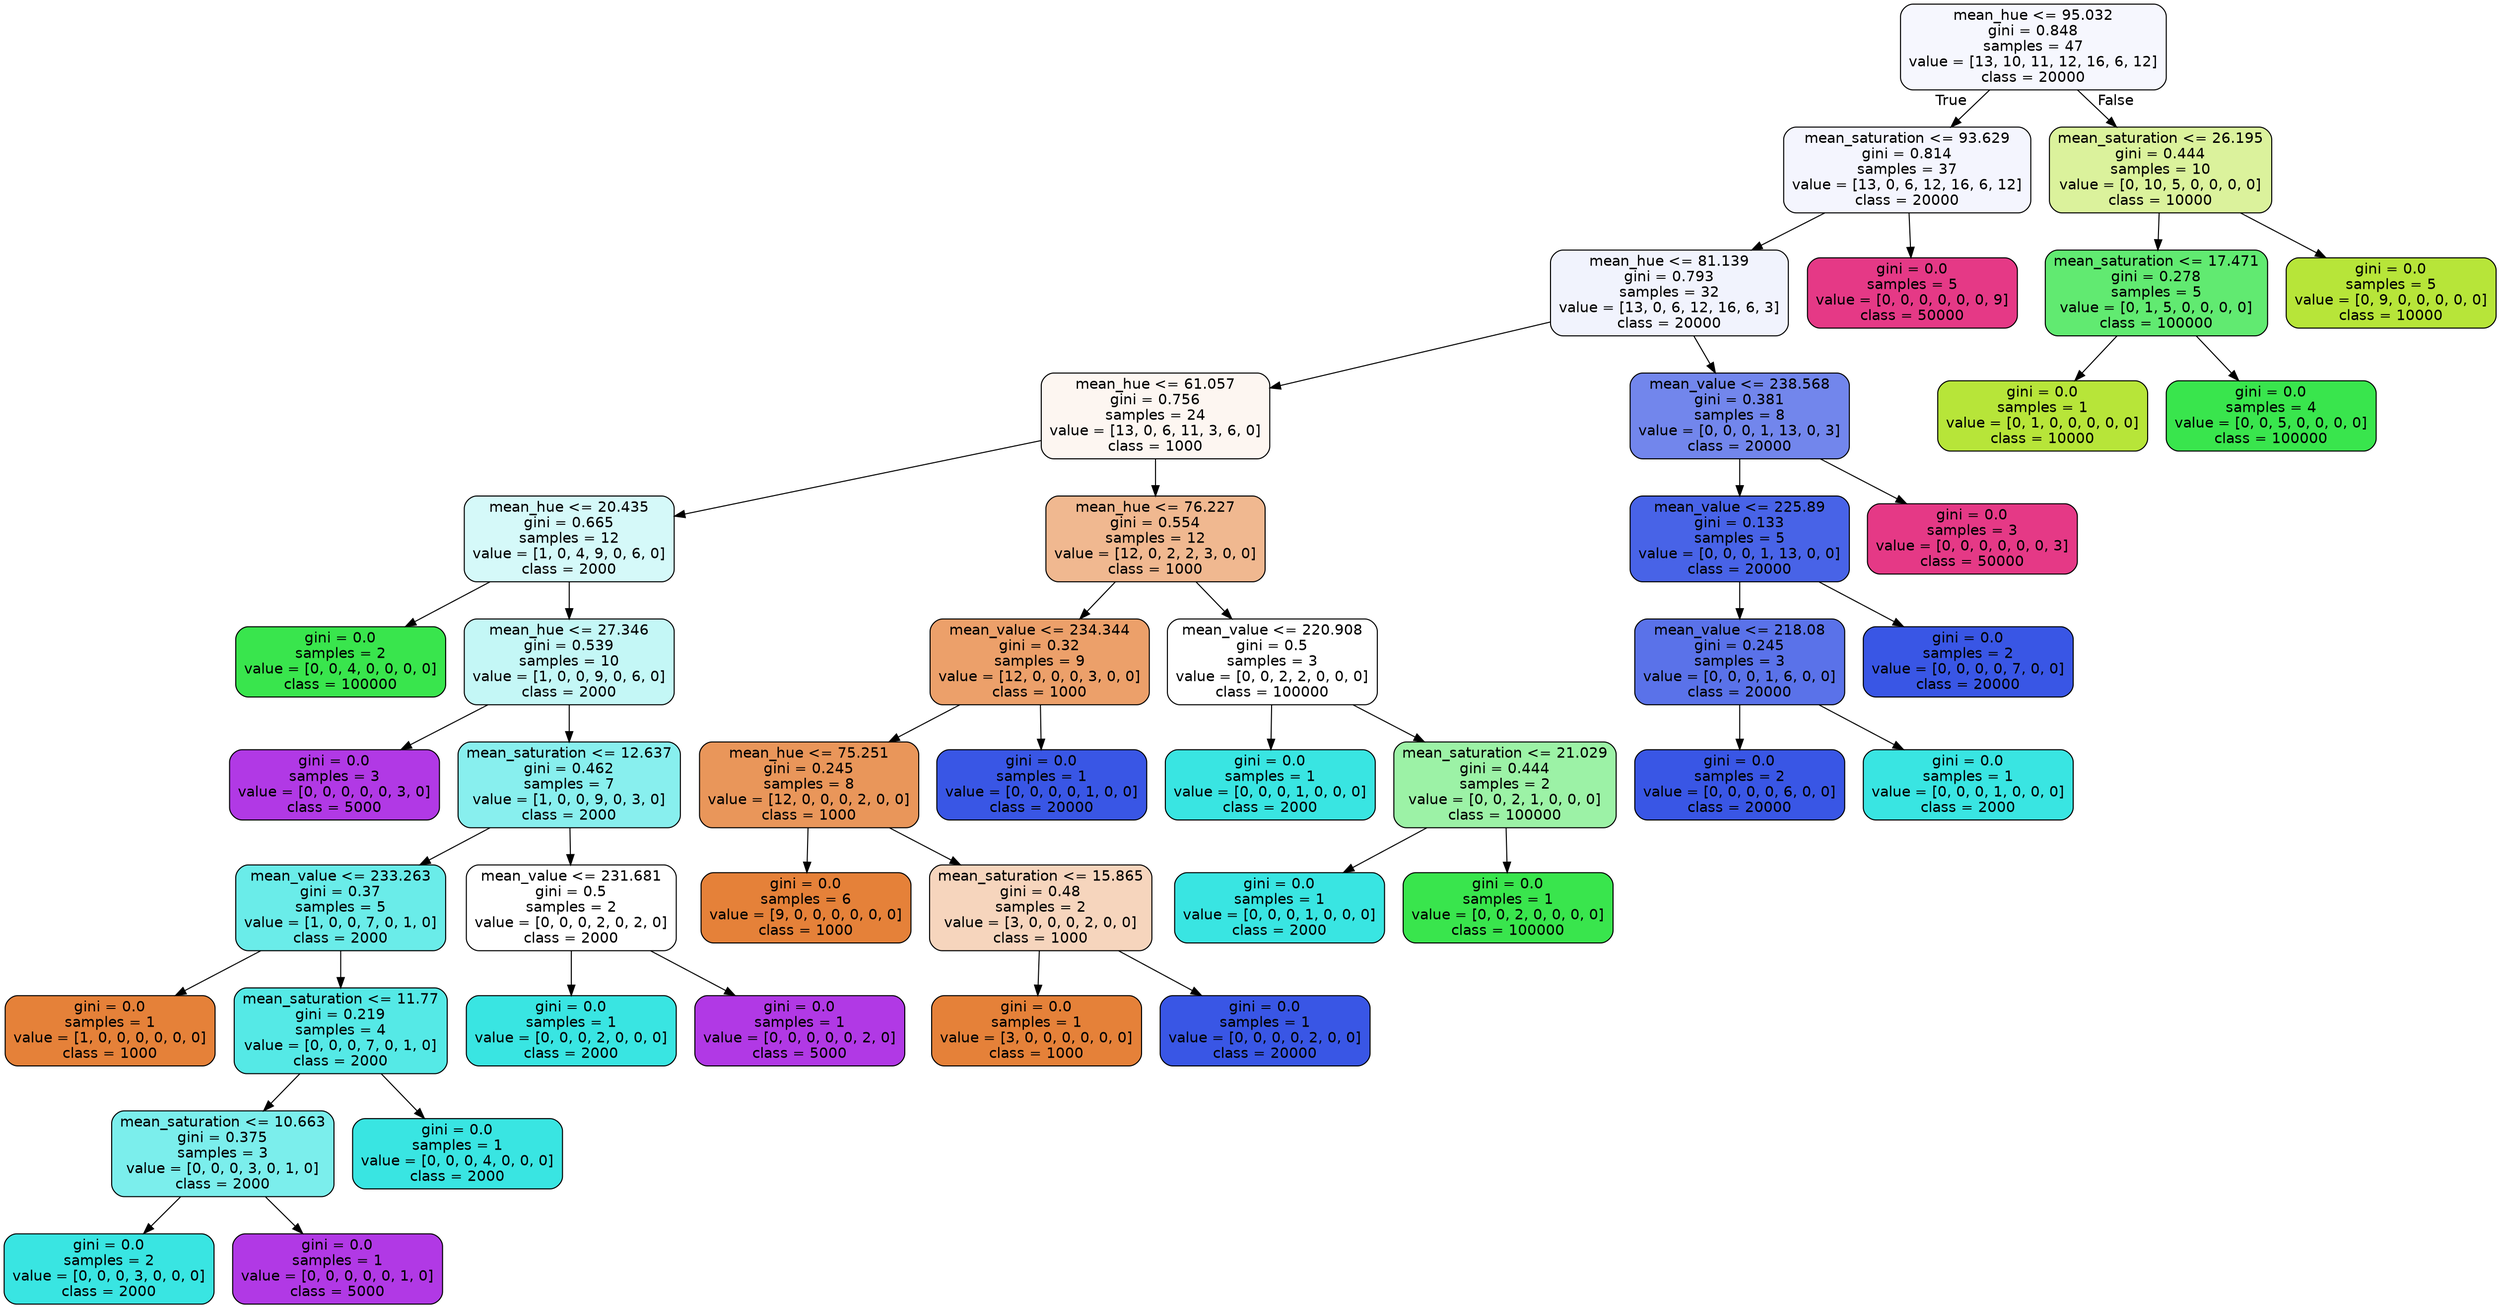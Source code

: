 digraph Tree {
node [shape=box, style="filled, rounded", color="black", fontname="helvetica"] ;
edge [fontname="helvetica"] ;
0 [label="mean_hue <= 95.032\ngini = 0.848\nsamples = 47\nvalue = [13, 10, 11, 12, 16, 6, 12]\nclass = 20000", fillcolor="#f6f7fe"] ;
1 [label="mean_saturation <= 93.629\ngini = 0.814\nsamples = 37\nvalue = [13, 0, 6, 12, 16, 6, 12]\nclass = 20000", fillcolor="#f4f5fe"] ;
0 -> 1 [labeldistance=2.5, labelangle=45, headlabel="True"] ;
2 [label="mean_hue <= 81.139\ngini = 0.793\nsamples = 32\nvalue = [13, 0, 6, 12, 16, 6, 3]\nclass = 20000", fillcolor="#f1f3fd"] ;
1 -> 2 ;
3 [label="mean_hue <= 61.057\ngini = 0.756\nsamples = 24\nvalue = [13, 0, 6, 11, 3, 6, 0]\nclass = 1000", fillcolor="#fdf6f1"] ;
2 -> 3 ;
4 [label="mean_hue <= 20.435\ngini = 0.665\nsamples = 12\nvalue = [1, 0, 4, 9, 0, 6, 0]\nclass = 2000", fillcolor="#d5f9f9"] ;
3 -> 4 ;
5 [label="gini = 0.0\nsamples = 2\nvalue = [0, 0, 4, 0, 0, 0, 0]\nclass = 100000", fillcolor="#39e54d"] ;
4 -> 5 ;
6 [label="mean_hue <= 27.346\ngini = 0.539\nsamples = 10\nvalue = [1, 0, 0, 9, 0, 6, 0]\nclass = 2000", fillcolor="#c4f7f6"] ;
4 -> 6 ;
7 [label="gini = 0.0\nsamples = 3\nvalue = [0, 0, 0, 0, 0, 3, 0]\nclass = 5000", fillcolor="#b139e5"] ;
6 -> 7 ;
8 [label="mean_saturation <= 12.637\ngini = 0.462\nsamples = 7\nvalue = [1, 0, 0, 9, 0, 3, 0]\nclass = 2000", fillcolor="#88efee"] ;
6 -> 8 ;
9 [label="mean_value <= 233.263\ngini = 0.37\nsamples = 5\nvalue = [1, 0, 0, 7, 0, 1, 0]\nclass = 2000", fillcolor="#6aece9"] ;
8 -> 9 ;
10 [label="gini = 0.0\nsamples = 1\nvalue = [1, 0, 0, 0, 0, 0, 0]\nclass = 1000", fillcolor="#e58139"] ;
9 -> 10 ;
11 [label="mean_saturation <= 11.77\ngini = 0.219\nsamples = 4\nvalue = [0, 0, 0, 7, 0, 1, 0]\nclass = 2000", fillcolor="#55e9e6"] ;
9 -> 11 ;
12 [label="mean_saturation <= 10.663\ngini = 0.375\nsamples = 3\nvalue = [0, 0, 0, 3, 0, 1, 0]\nclass = 2000", fillcolor="#7beeec"] ;
11 -> 12 ;
13 [label="gini = 0.0\nsamples = 2\nvalue = [0, 0, 0, 3, 0, 0, 0]\nclass = 2000", fillcolor="#39e5e2"] ;
12 -> 13 ;
14 [label="gini = 0.0\nsamples = 1\nvalue = [0, 0, 0, 0, 0, 1, 0]\nclass = 5000", fillcolor="#b139e5"] ;
12 -> 14 ;
15 [label="gini = 0.0\nsamples = 1\nvalue = [0, 0, 0, 4, 0, 0, 0]\nclass = 2000", fillcolor="#39e5e2"] ;
11 -> 15 ;
16 [label="mean_value <= 231.681\ngini = 0.5\nsamples = 2\nvalue = [0, 0, 0, 2, 0, 2, 0]\nclass = 2000", fillcolor="#ffffff"] ;
8 -> 16 ;
17 [label="gini = 0.0\nsamples = 1\nvalue = [0, 0, 0, 2, 0, 0, 0]\nclass = 2000", fillcolor="#39e5e2"] ;
16 -> 17 ;
18 [label="gini = 0.0\nsamples = 1\nvalue = [0, 0, 0, 0, 0, 2, 0]\nclass = 5000", fillcolor="#b139e5"] ;
16 -> 18 ;
19 [label="mean_hue <= 76.227\ngini = 0.554\nsamples = 12\nvalue = [12, 0, 2, 2, 3, 0, 0]\nclass = 1000", fillcolor="#f0b890"] ;
3 -> 19 ;
20 [label="mean_value <= 234.344\ngini = 0.32\nsamples = 9\nvalue = [12, 0, 0, 0, 3, 0, 0]\nclass = 1000", fillcolor="#eca06a"] ;
19 -> 20 ;
21 [label="mean_hue <= 75.251\ngini = 0.245\nsamples = 8\nvalue = [12, 0, 0, 0, 2, 0, 0]\nclass = 1000", fillcolor="#e9965a"] ;
20 -> 21 ;
22 [label="gini = 0.0\nsamples = 6\nvalue = [9, 0, 0, 0, 0, 0, 0]\nclass = 1000", fillcolor="#e58139"] ;
21 -> 22 ;
23 [label="mean_saturation <= 15.865\ngini = 0.48\nsamples = 2\nvalue = [3, 0, 0, 0, 2, 0, 0]\nclass = 1000", fillcolor="#f6d5bd"] ;
21 -> 23 ;
24 [label="gini = 0.0\nsamples = 1\nvalue = [3, 0, 0, 0, 0, 0, 0]\nclass = 1000", fillcolor="#e58139"] ;
23 -> 24 ;
25 [label="gini = 0.0\nsamples = 1\nvalue = [0, 0, 0, 0, 2, 0, 0]\nclass = 20000", fillcolor="#3956e5"] ;
23 -> 25 ;
26 [label="gini = 0.0\nsamples = 1\nvalue = [0, 0, 0, 0, 1, 0, 0]\nclass = 20000", fillcolor="#3956e5"] ;
20 -> 26 ;
27 [label="mean_value <= 220.908\ngini = 0.5\nsamples = 3\nvalue = [0, 0, 2, 2, 0, 0, 0]\nclass = 100000", fillcolor="#ffffff"] ;
19 -> 27 ;
28 [label="gini = 0.0\nsamples = 1\nvalue = [0, 0, 0, 1, 0, 0, 0]\nclass = 2000", fillcolor="#39e5e2"] ;
27 -> 28 ;
29 [label="mean_saturation <= 21.029\ngini = 0.444\nsamples = 2\nvalue = [0, 0, 2, 1, 0, 0, 0]\nclass = 100000", fillcolor="#9cf2a6"] ;
27 -> 29 ;
30 [label="gini = 0.0\nsamples = 1\nvalue = [0, 0, 0, 1, 0, 0, 0]\nclass = 2000", fillcolor="#39e5e2"] ;
29 -> 30 ;
31 [label="gini = 0.0\nsamples = 1\nvalue = [0, 0, 2, 0, 0, 0, 0]\nclass = 100000", fillcolor="#39e54d"] ;
29 -> 31 ;
32 [label="mean_value <= 238.568\ngini = 0.381\nsamples = 8\nvalue = [0, 0, 0, 1, 13, 0, 3]\nclass = 20000", fillcolor="#7286ec"] ;
2 -> 32 ;
33 [label="mean_value <= 225.89\ngini = 0.133\nsamples = 5\nvalue = [0, 0, 0, 1, 13, 0, 0]\nclass = 20000", fillcolor="#4863e7"] ;
32 -> 33 ;
34 [label="mean_value <= 218.08\ngini = 0.245\nsamples = 3\nvalue = [0, 0, 0, 1, 6, 0, 0]\nclass = 20000", fillcolor="#5a72e9"] ;
33 -> 34 ;
35 [label="gini = 0.0\nsamples = 2\nvalue = [0, 0, 0, 0, 6, 0, 0]\nclass = 20000", fillcolor="#3956e5"] ;
34 -> 35 ;
36 [label="gini = 0.0\nsamples = 1\nvalue = [0, 0, 0, 1, 0, 0, 0]\nclass = 2000", fillcolor="#39e5e2"] ;
34 -> 36 ;
37 [label="gini = 0.0\nsamples = 2\nvalue = [0, 0, 0, 0, 7, 0, 0]\nclass = 20000", fillcolor="#3956e5"] ;
33 -> 37 ;
38 [label="gini = 0.0\nsamples = 3\nvalue = [0, 0, 0, 0, 0, 0, 3]\nclass = 50000", fillcolor="#e53986"] ;
32 -> 38 ;
39 [label="gini = 0.0\nsamples = 5\nvalue = [0, 0, 0, 0, 0, 0, 9]\nclass = 50000", fillcolor="#e53986"] ;
1 -> 39 ;
40 [label="mean_saturation <= 26.195\ngini = 0.444\nsamples = 10\nvalue = [0, 10, 5, 0, 0, 0, 0]\nclass = 10000", fillcolor="#dbf29c"] ;
0 -> 40 [labeldistance=2.5, labelangle=-45, headlabel="False"] ;
41 [label="mean_saturation <= 17.471\ngini = 0.278\nsamples = 5\nvalue = [0, 1, 5, 0, 0, 0, 0]\nclass = 100000", fillcolor="#61ea71"] ;
40 -> 41 ;
42 [label="gini = 0.0\nsamples = 1\nvalue = [0, 1, 0, 0, 0, 0, 0]\nclass = 10000", fillcolor="#b7e539"] ;
41 -> 42 ;
43 [label="gini = 0.0\nsamples = 4\nvalue = [0, 0, 5, 0, 0, 0, 0]\nclass = 100000", fillcolor="#39e54d"] ;
41 -> 43 ;
44 [label="gini = 0.0\nsamples = 5\nvalue = [0, 9, 0, 0, 0, 0, 0]\nclass = 10000", fillcolor="#b7e539"] ;
40 -> 44 ;
}
